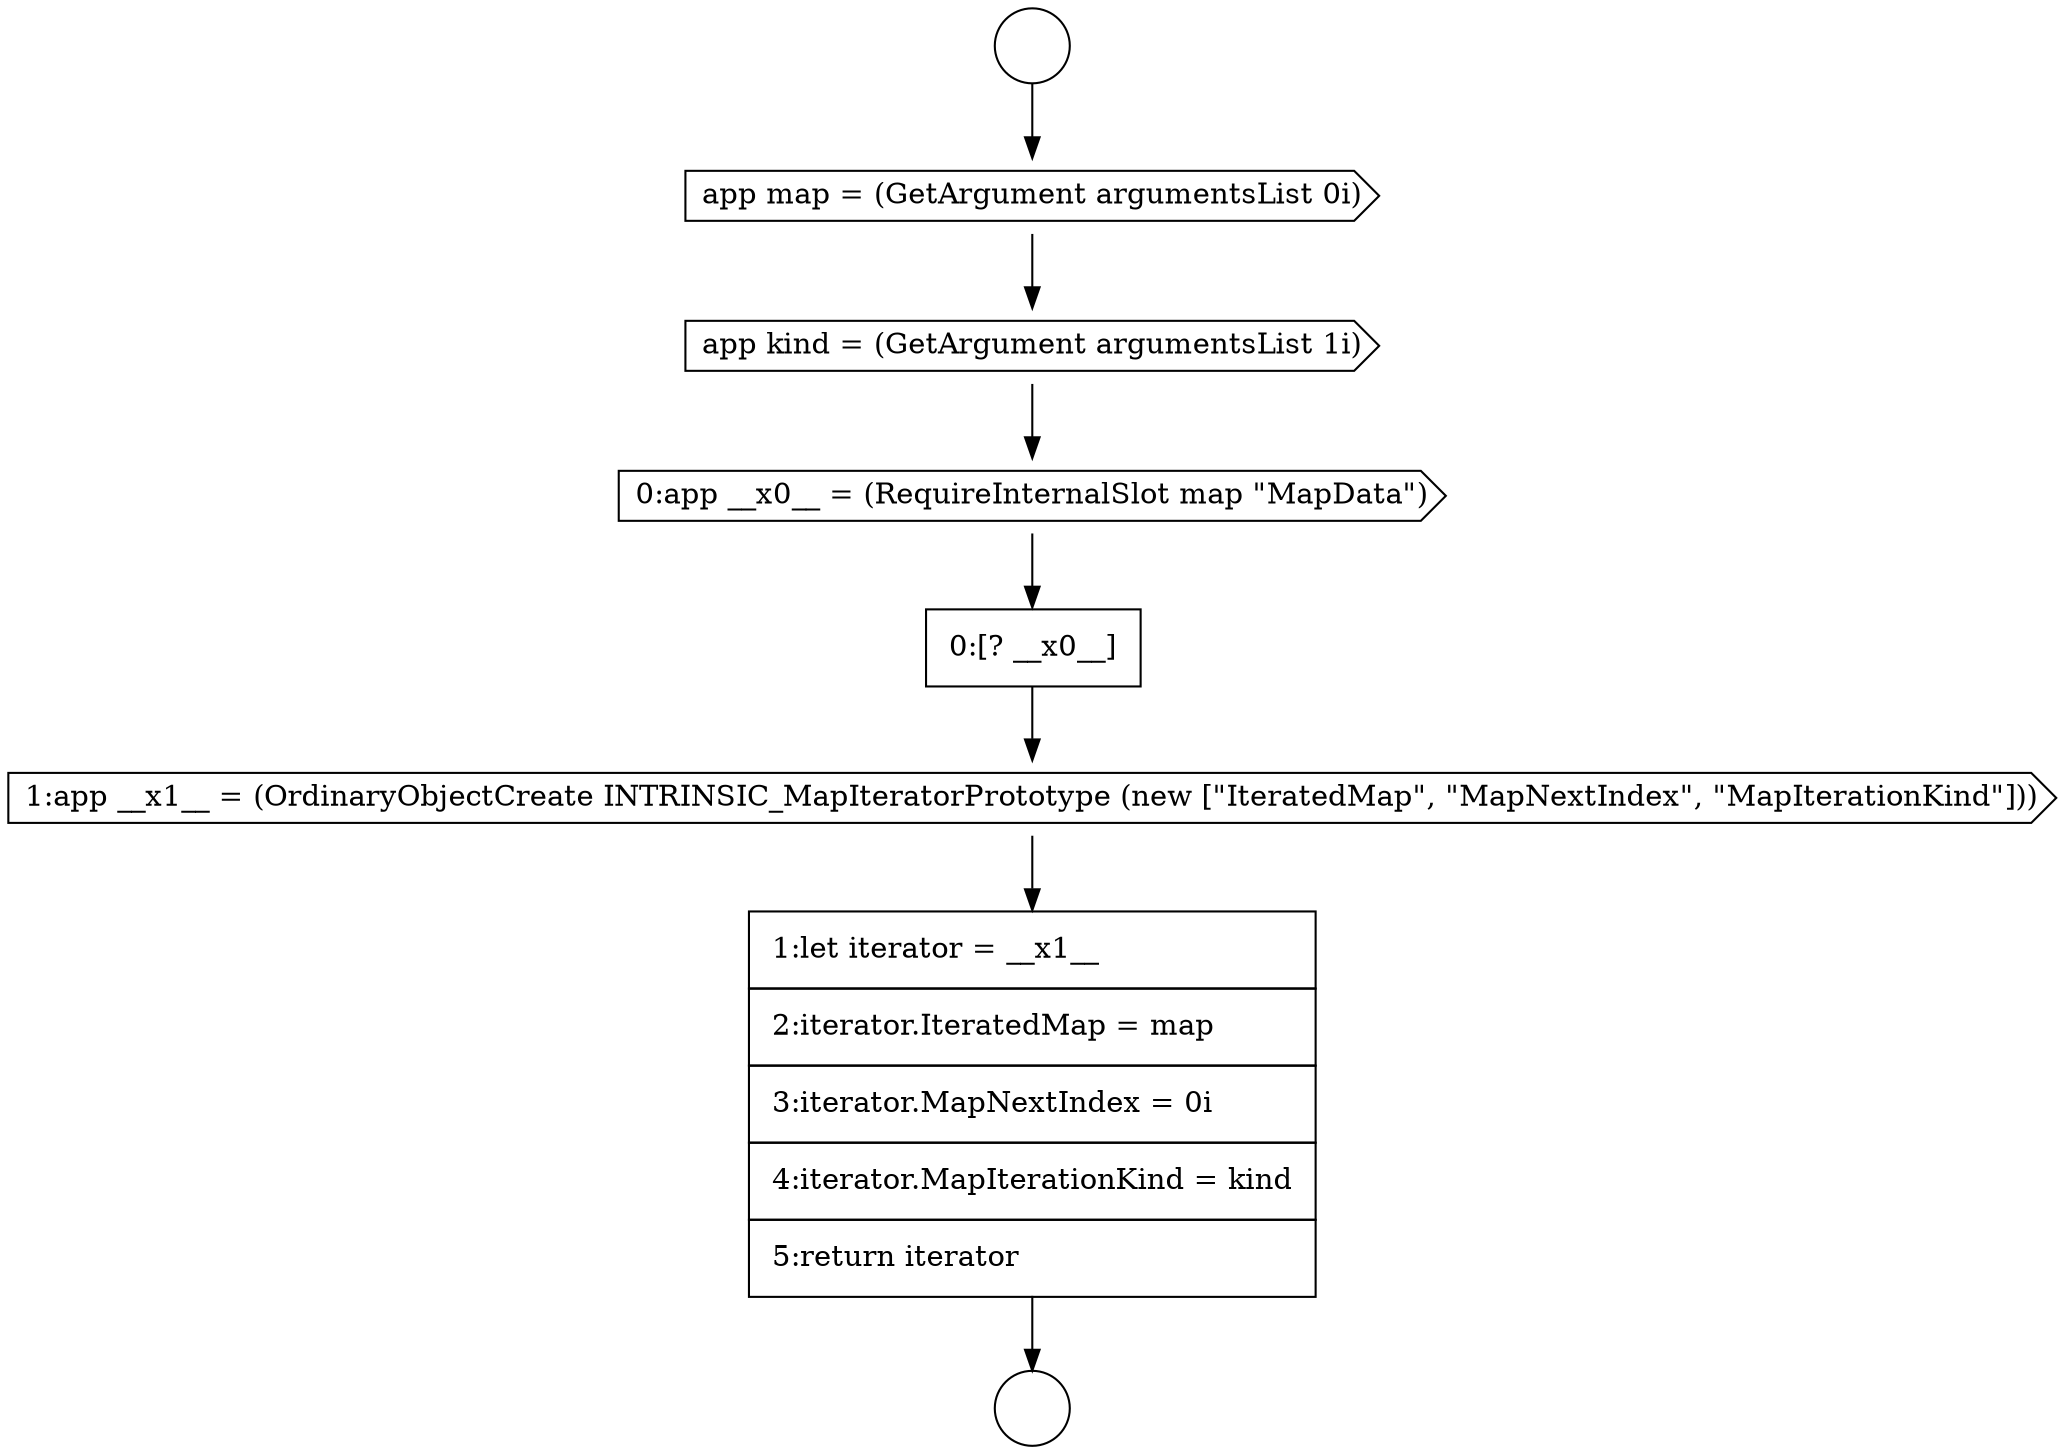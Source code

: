 digraph {
  node16594 [shape=cds, label=<<font color="black">app kind = (GetArgument argumentsList 1i)</font>> color="black" fillcolor="white" style=filled]
  node16593 [shape=cds, label=<<font color="black">app map = (GetArgument argumentsList 0i)</font>> color="black" fillcolor="white" style=filled]
  node16596 [shape=none, margin=0, label=<<font color="black">
    <table border="0" cellborder="1" cellspacing="0" cellpadding="10">
      <tr><td align="left">0:[? __x0__]</td></tr>
    </table>
  </font>> color="black" fillcolor="white" style=filled]
  node16595 [shape=cds, label=<<font color="black">0:app __x0__ = (RequireInternalSlot map &quot;MapData&quot;)</font>> color="black" fillcolor="white" style=filled]
  node16598 [shape=none, margin=0, label=<<font color="black">
    <table border="0" cellborder="1" cellspacing="0" cellpadding="10">
      <tr><td align="left">1:let iterator = __x1__</td></tr>
      <tr><td align="left">2:iterator.IteratedMap = map</td></tr>
      <tr><td align="left">3:iterator.MapNextIndex = 0i</td></tr>
      <tr><td align="left">4:iterator.MapIterationKind = kind</td></tr>
      <tr><td align="left">5:return iterator</td></tr>
    </table>
  </font>> color="black" fillcolor="white" style=filled]
  node16591 [shape=circle label=" " color="black" fillcolor="white" style=filled]
  node16592 [shape=circle label=" " color="black" fillcolor="white" style=filled]
  node16597 [shape=cds, label=<<font color="black">1:app __x1__ = (OrdinaryObjectCreate INTRINSIC_MapIteratorPrototype (new [&quot;IteratedMap&quot;, &quot;MapNextIndex&quot;, &quot;MapIterationKind&quot;]))</font>> color="black" fillcolor="white" style=filled]
  node16597 -> node16598 [ color="black"]
  node16596 -> node16597 [ color="black"]
  node16593 -> node16594 [ color="black"]
  node16591 -> node16593 [ color="black"]
  node16595 -> node16596 [ color="black"]
  node16594 -> node16595 [ color="black"]
  node16598 -> node16592 [ color="black"]
}
